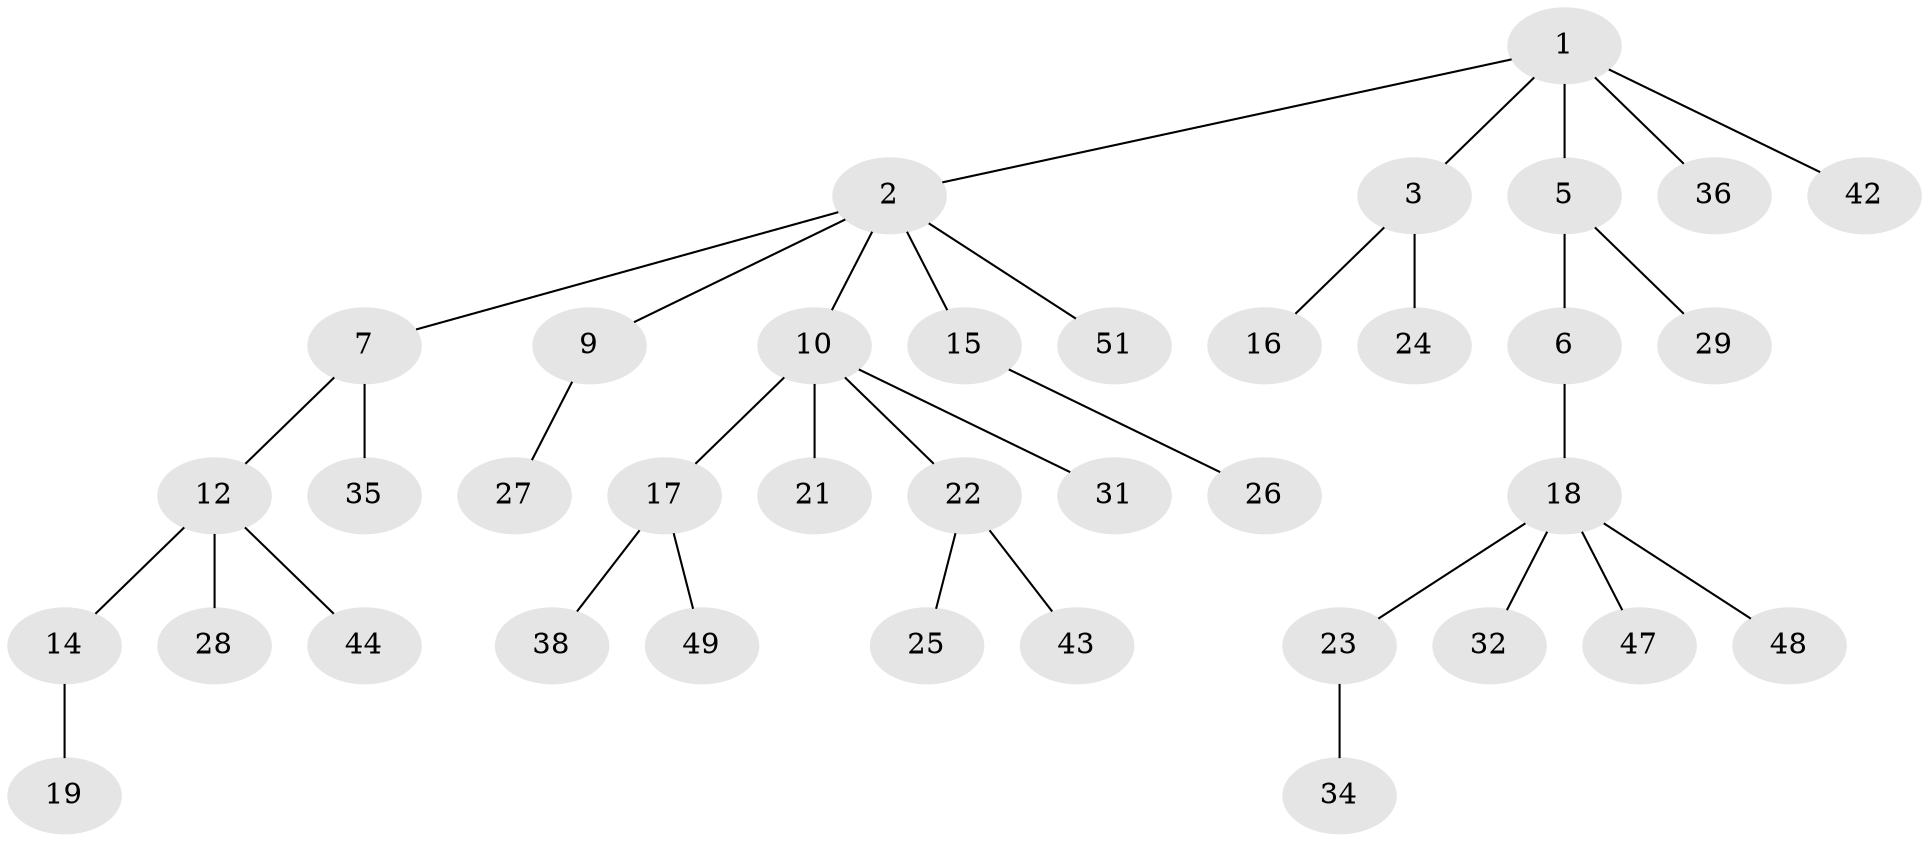 // original degree distribution, {6: 0.0196078431372549, 7: 0.0196078431372549, 4: 0.0392156862745098, 1: 0.5490196078431373, 2: 0.23529411764705882, 3: 0.0784313725490196, 5: 0.058823529411764705}
// Generated by graph-tools (version 1.1) at 2025/42/03/06/25 10:42:02]
// undirected, 37 vertices, 36 edges
graph export_dot {
graph [start="1"]
  node [color=gray90,style=filled];
  1 [super="+37"];
  2 [super="+4"];
  3 [super="+30"];
  5 [super="+40"];
  6;
  7 [super="+8"];
  9;
  10 [super="+11"];
  12 [super="+13"];
  14 [super="+33"];
  15 [super="+20"];
  16;
  17 [super="+39"];
  18 [super="+45"];
  19;
  21;
  22 [super="+41"];
  23;
  24;
  25;
  26;
  27 [super="+46"];
  28;
  29;
  31;
  32;
  34;
  35;
  36;
  38 [super="+50"];
  42;
  43;
  44;
  47;
  48;
  49;
  51;
  1 -- 2;
  1 -- 3;
  1 -- 5;
  1 -- 36;
  1 -- 42;
  2 -- 7;
  2 -- 9;
  2 -- 10;
  2 -- 15;
  2 -- 51;
  3 -- 16;
  3 -- 24;
  5 -- 6;
  5 -- 29;
  6 -- 18;
  7 -- 35;
  7 -- 12;
  9 -- 27;
  10 -- 21;
  10 -- 22;
  10 -- 31;
  10 -- 17;
  12 -- 14;
  12 -- 28;
  12 -- 44;
  14 -- 19;
  15 -- 26;
  17 -- 38;
  17 -- 49;
  18 -- 23;
  18 -- 32;
  18 -- 48;
  18 -- 47;
  22 -- 25;
  22 -- 43;
  23 -- 34;
}
